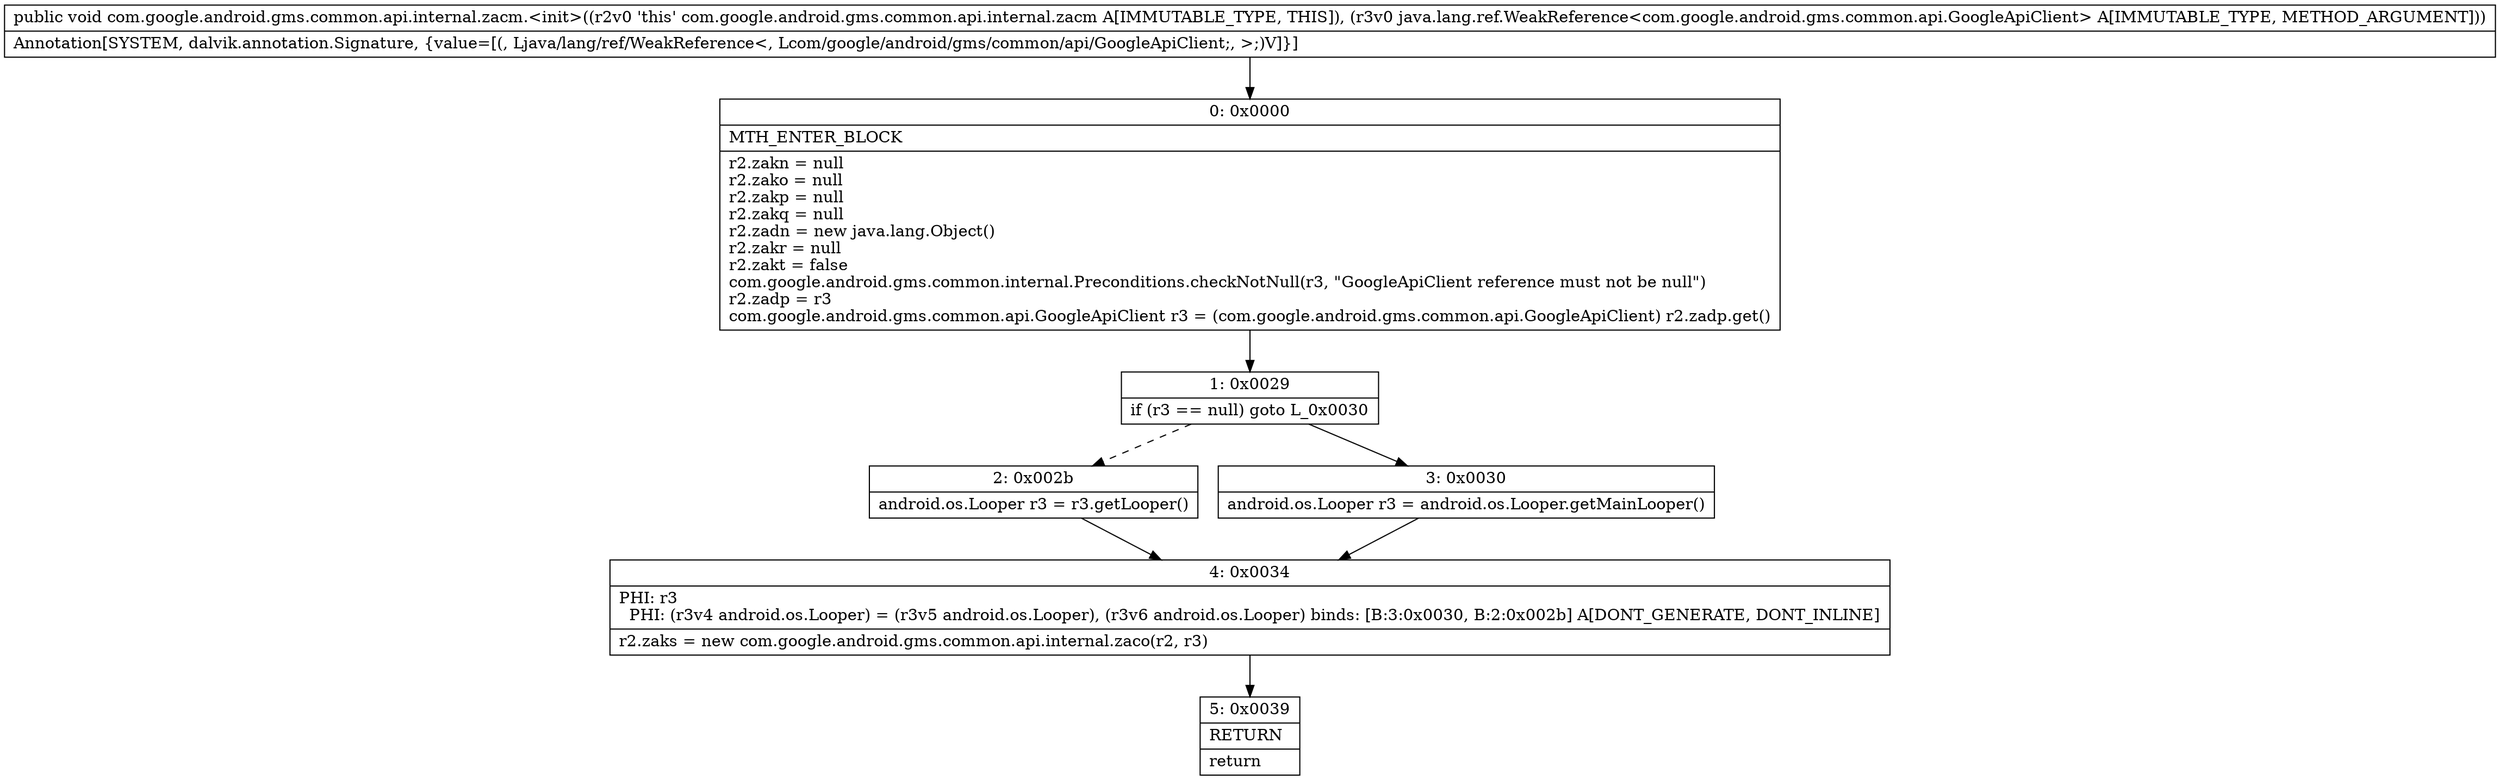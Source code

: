 digraph "CFG forcom.google.android.gms.common.api.internal.zacm.\<init\>(Ljava\/lang\/ref\/WeakReference;)V" {
Node_0 [shape=record,label="{0\:\ 0x0000|MTH_ENTER_BLOCK\l|r2.zakn = null\lr2.zako = null\lr2.zakp = null\lr2.zakq = null\lr2.zadn = new java.lang.Object()\lr2.zakr = null\lr2.zakt = false\lcom.google.android.gms.common.internal.Preconditions.checkNotNull(r3, \"GoogleApiClient reference must not be null\")\lr2.zadp = r3\lcom.google.android.gms.common.api.GoogleApiClient r3 = (com.google.android.gms.common.api.GoogleApiClient) r2.zadp.get()\l}"];
Node_1 [shape=record,label="{1\:\ 0x0029|if (r3 == null) goto L_0x0030\l}"];
Node_2 [shape=record,label="{2\:\ 0x002b|android.os.Looper r3 = r3.getLooper()\l}"];
Node_3 [shape=record,label="{3\:\ 0x0030|android.os.Looper r3 = android.os.Looper.getMainLooper()\l}"];
Node_4 [shape=record,label="{4\:\ 0x0034|PHI: r3 \l  PHI: (r3v4 android.os.Looper) = (r3v5 android.os.Looper), (r3v6 android.os.Looper) binds: [B:3:0x0030, B:2:0x002b] A[DONT_GENERATE, DONT_INLINE]\l|r2.zaks = new com.google.android.gms.common.api.internal.zaco(r2, r3)\l}"];
Node_5 [shape=record,label="{5\:\ 0x0039|RETURN\l|return\l}"];
MethodNode[shape=record,label="{public void com.google.android.gms.common.api.internal.zacm.\<init\>((r2v0 'this' com.google.android.gms.common.api.internal.zacm A[IMMUTABLE_TYPE, THIS]), (r3v0 java.lang.ref.WeakReference\<com.google.android.gms.common.api.GoogleApiClient\> A[IMMUTABLE_TYPE, METHOD_ARGUMENT]))  | Annotation[SYSTEM, dalvik.annotation.Signature, \{value=[(, Ljava\/lang\/ref\/WeakReference\<, Lcom\/google\/android\/gms\/common\/api\/GoogleApiClient;, \>;)V]\}]\l}"];
MethodNode -> Node_0;
Node_0 -> Node_1;
Node_1 -> Node_2[style=dashed];
Node_1 -> Node_3;
Node_2 -> Node_4;
Node_3 -> Node_4;
Node_4 -> Node_5;
}

